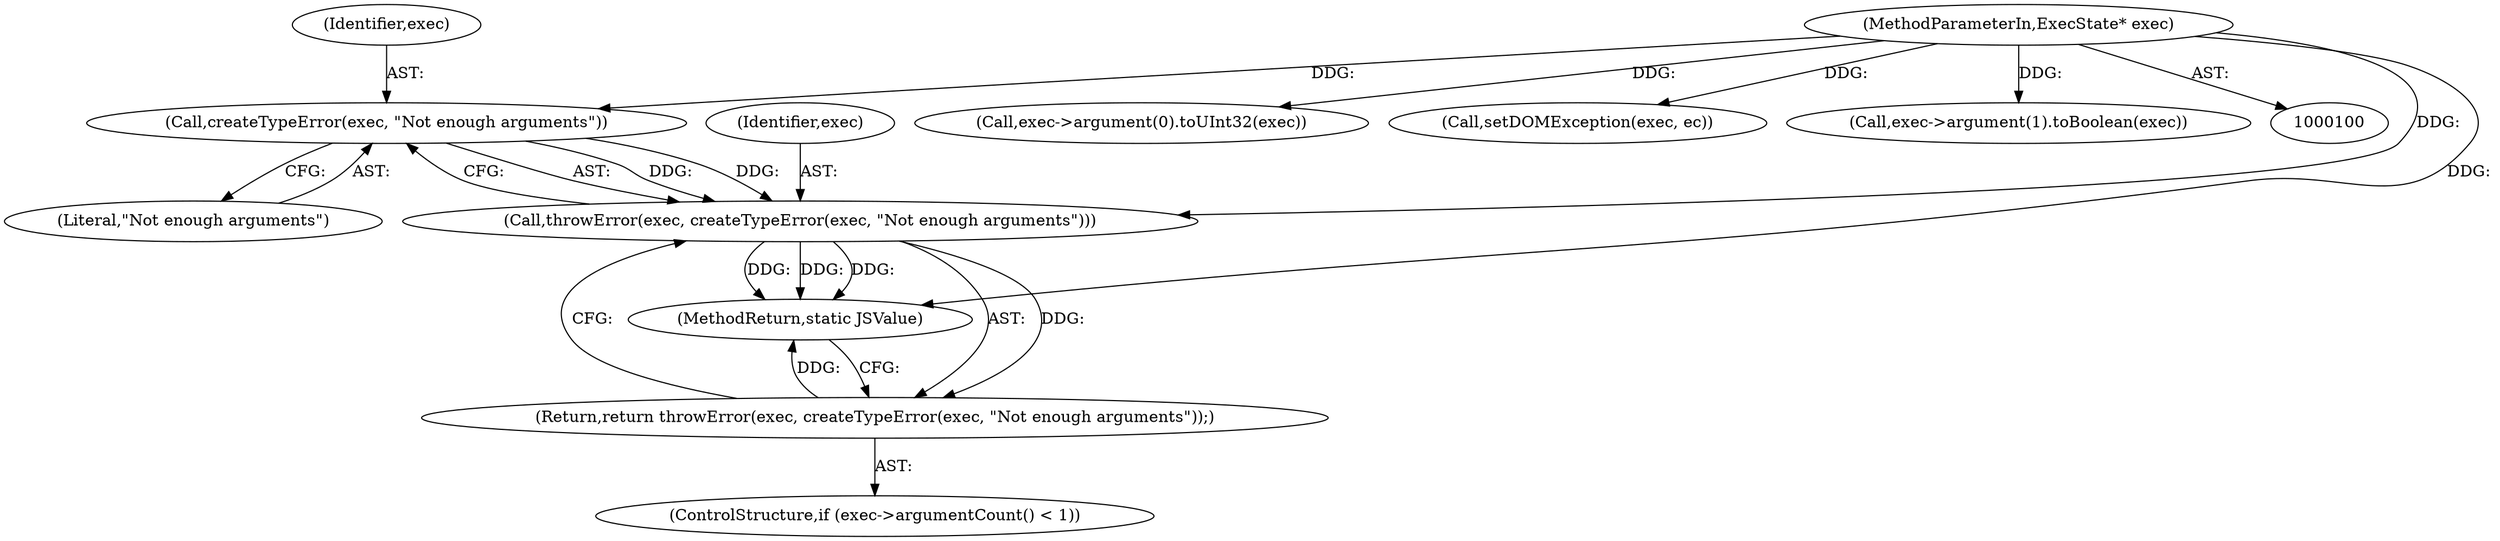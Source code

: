 digraph "0_Chrome_b944f670bb7a8a919daac497a4ea0536c954c201@pointer" {
"1000112" [label="(Call,createTypeError(exec, \"Not enough arguments\"))"];
"1000101" [label="(MethodParameterIn,ExecState* exec)"];
"1000110" [label="(Call,throwError(exec, createTypeError(exec, \"Not enough arguments\")))"];
"1000109" [label="(Return,return throwError(exec, createTypeError(exec, \"Not enough arguments\"));)"];
"1000122" [label="(Call,exec->argument(0).toUInt32(exec))"];
"1000114" [label="(Literal,\"Not enough arguments\")"];
"1000112" [label="(Call,createTypeError(exec, \"Not enough arguments\"))"];
"1000208" [label="(MethodReturn,static JSValue)"];
"1000109" [label="(Return,return throwError(exec, createTypeError(exec, \"Not enough arguments\"));)"];
"1000203" [label="(Call,setDOMException(exec, ec))"];
"1000101" [label="(MethodParameterIn,ExecState* exec)"];
"1000113" [label="(Identifier,exec)"];
"1000111" [label="(Identifier,exec)"];
"1000105" [label="(ControlStructure,if (exec->argumentCount() < 1))"];
"1000110" [label="(Call,throwError(exec, createTypeError(exec, \"Not enough arguments\")))"];
"1000147" [label="(Call,exec->argument(1).toBoolean(exec))"];
"1000112" -> "1000110"  [label="AST: "];
"1000112" -> "1000114"  [label="CFG: "];
"1000113" -> "1000112"  [label="AST: "];
"1000114" -> "1000112"  [label="AST: "];
"1000110" -> "1000112"  [label="CFG: "];
"1000112" -> "1000110"  [label="DDG: "];
"1000112" -> "1000110"  [label="DDG: "];
"1000101" -> "1000112"  [label="DDG: "];
"1000101" -> "1000100"  [label="AST: "];
"1000101" -> "1000208"  [label="DDG: "];
"1000101" -> "1000110"  [label="DDG: "];
"1000101" -> "1000122"  [label="DDG: "];
"1000101" -> "1000147"  [label="DDG: "];
"1000101" -> "1000203"  [label="DDG: "];
"1000110" -> "1000109"  [label="AST: "];
"1000111" -> "1000110"  [label="AST: "];
"1000109" -> "1000110"  [label="CFG: "];
"1000110" -> "1000208"  [label="DDG: "];
"1000110" -> "1000208"  [label="DDG: "];
"1000110" -> "1000208"  [label="DDG: "];
"1000110" -> "1000109"  [label="DDG: "];
"1000109" -> "1000105"  [label="AST: "];
"1000208" -> "1000109"  [label="CFG: "];
"1000109" -> "1000208"  [label="DDG: "];
}
